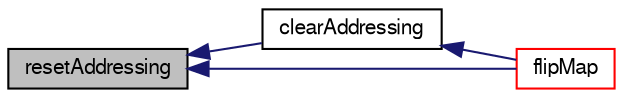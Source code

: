 digraph "resetAddressing"
{
  bgcolor="transparent";
  edge [fontname="FreeSans",fontsize="10",labelfontname="FreeSans",labelfontsize="10"];
  node [fontname="FreeSans",fontsize="10",shape=record];
  rankdir="LR";
  Node2366 [label="resetAddressing",height=0.2,width=0.4,color="black", fillcolor="grey75", style="filled", fontcolor="black"];
  Node2366 -> Node2367 [dir="back",color="midnightblue",fontsize="10",style="solid",fontname="FreeSans"];
  Node2367 [label="clearAddressing",height=0.2,width=0.4,color="black",URL="$a27510.html#aac1ee7169044dccb262b78097d6ab1a8",tooltip="Clear addressing. "];
  Node2367 -> Node2368 [dir="back",color="midnightblue",fontsize="10",style="solid",fontname="FreeSans"];
  Node2368 [label="flipMap",height=0.2,width=0.4,color="red",URL="$a27510.html#a03ecd61e4e943657de29efcacd488b19",tooltip="Return face flip map. "];
  Node2366 -> Node2368 [dir="back",color="midnightblue",fontsize="10",style="solid",fontname="FreeSans"];
}
